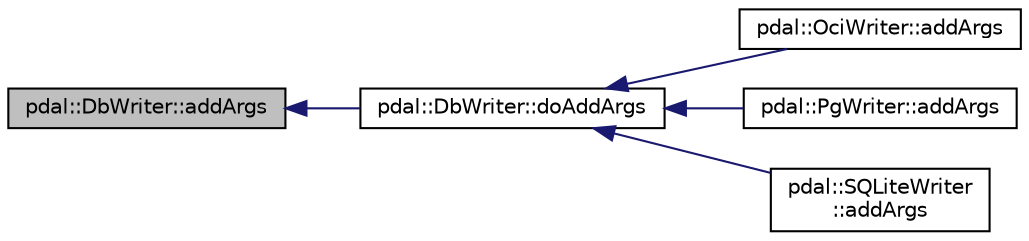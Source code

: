 digraph "pdal::DbWriter::addArgs"
{
  edge [fontname="Helvetica",fontsize="10",labelfontname="Helvetica",labelfontsize="10"];
  node [fontname="Helvetica",fontsize="10",shape=record];
  rankdir="LR";
  Node1 [label="pdal::DbWriter::addArgs",height=0.2,width=0.4,color="black", fillcolor="grey75", style="filled", fontcolor="black"];
  Node1 -> Node2 [dir="back",color="midnightblue",fontsize="10",style="solid",fontname="Helvetica"];
  Node2 [label="pdal::DbWriter::doAddArgs",height=0.2,width=0.4,color="black", fillcolor="white", style="filled",URL="$classpdal_1_1DbWriter.html#ab0ff1d41c348640c642332d83f952719"];
  Node2 -> Node3 [dir="back",color="midnightblue",fontsize="10",style="solid",fontname="Helvetica"];
  Node3 [label="pdal::OciWriter::addArgs",height=0.2,width=0.4,color="black", fillcolor="white", style="filled",URL="$classpdal_1_1OciWriter.html#a3ad1736ab0b0883131469e168bc20e0c"];
  Node2 -> Node4 [dir="back",color="midnightblue",fontsize="10",style="solid",fontname="Helvetica"];
  Node4 [label="pdal::PgWriter::addArgs",height=0.2,width=0.4,color="black", fillcolor="white", style="filled",URL="$classpdal_1_1PgWriter.html#a9736bf20a885e54cef4cc63bb0c44433"];
  Node2 -> Node5 [dir="back",color="midnightblue",fontsize="10",style="solid",fontname="Helvetica"];
  Node5 [label="pdal::SQLiteWriter\l::addArgs",height=0.2,width=0.4,color="black", fillcolor="white", style="filled",URL="$classpdal_1_1SQLiteWriter.html#afb6937456aad4fabd8ad6726fb10720d"];
}
